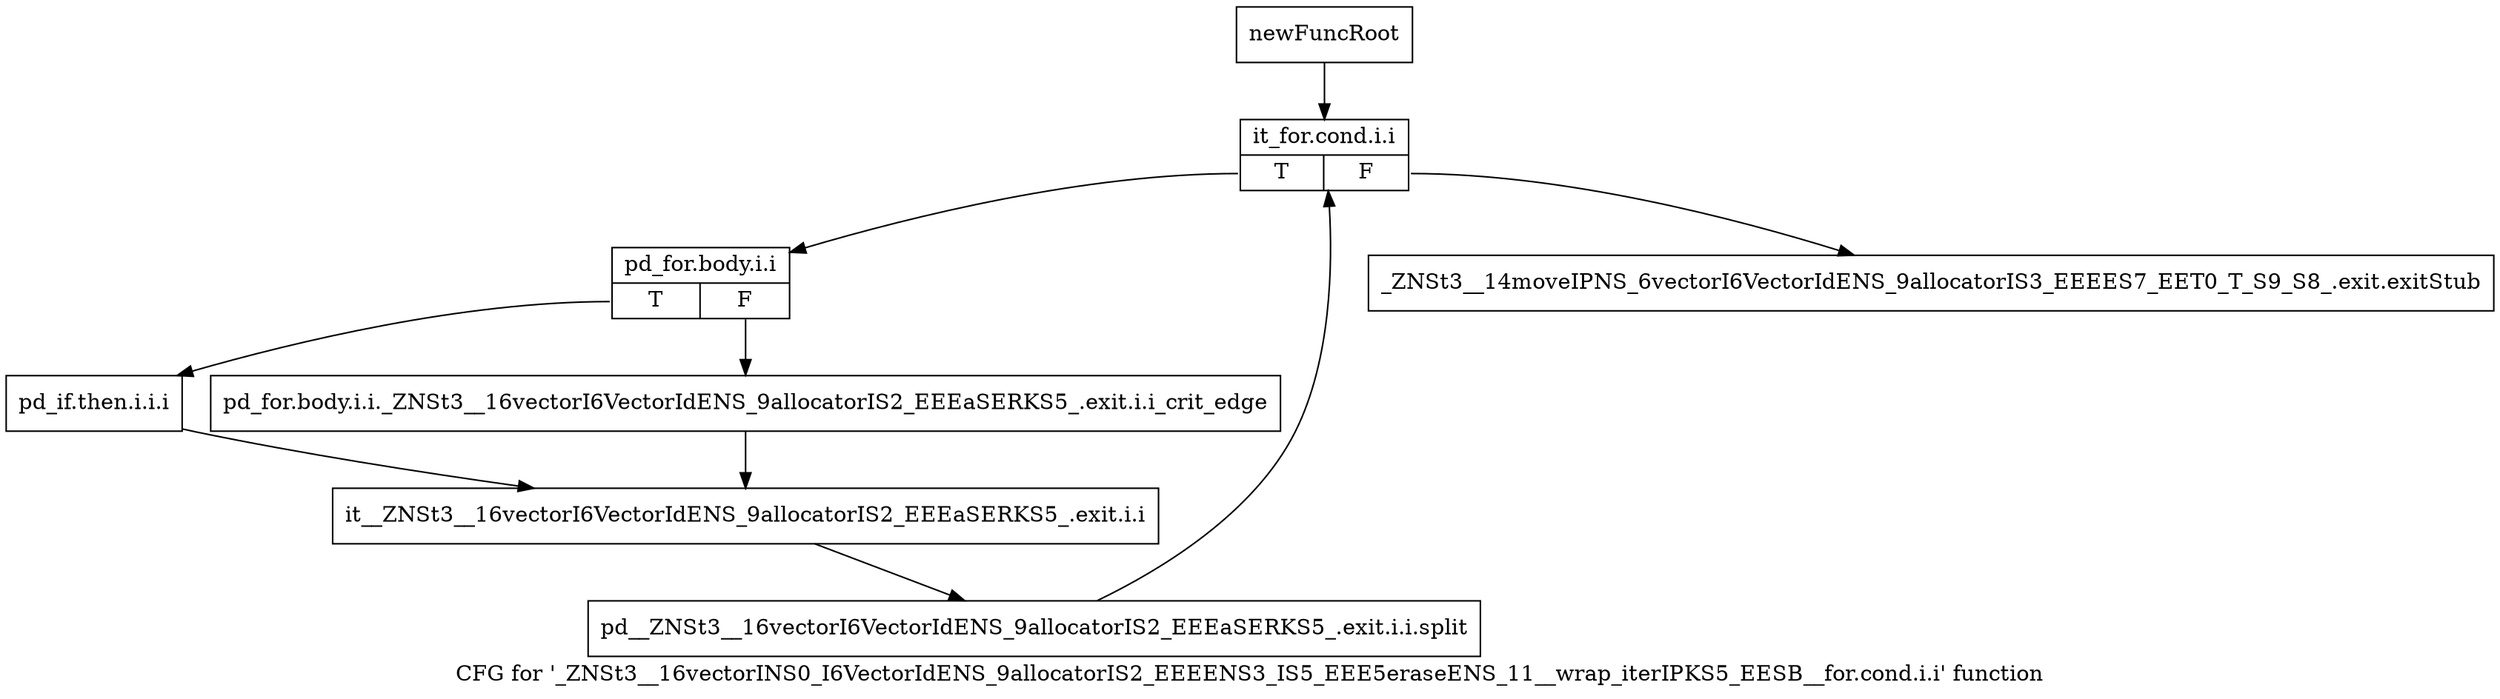 digraph "CFG for '_ZNSt3__16vectorINS0_I6VectorIdENS_9allocatorIS2_EEEENS3_IS5_EEE5eraseENS_11__wrap_iterIPKS5_EESB__for.cond.i.i' function" {
	label="CFG for '_ZNSt3__16vectorINS0_I6VectorIdENS_9allocatorIS2_EEEENS3_IS5_EEE5eraseENS_11__wrap_iterIPKS5_EESB__for.cond.i.i' function";

	Node0x9676b70 [shape=record,label="{newFuncRoot}"];
	Node0x9676b70 -> Node0x9676c10;
	Node0x9676bc0 [shape=record,label="{_ZNSt3__14moveIPNS_6vectorI6VectorIdENS_9allocatorIS3_EEEES7_EET0_T_S9_S8_.exit.exitStub}"];
	Node0x9676c10 [shape=record,label="{it_for.cond.i.i|{<s0>T|<s1>F}}"];
	Node0x9676c10:s0 -> Node0x9676c60;
	Node0x9676c10:s1 -> Node0x9676bc0;
	Node0x9676c60 [shape=record,label="{pd_for.body.i.i|{<s0>T|<s1>F}}"];
	Node0x9676c60:s0 -> Node0x9676d00;
	Node0x9676c60:s1 -> Node0x9676cb0;
	Node0x9676cb0 [shape=record,label="{pd_for.body.i.i._ZNSt3__16vectorI6VectorIdENS_9allocatorIS2_EEEaSERKS5_.exit.i.i_crit_edge}"];
	Node0x9676cb0 -> Node0x9676d50;
	Node0x9676d00 [shape=record,label="{pd_if.then.i.i.i}"];
	Node0x9676d00 -> Node0x9676d50;
	Node0x9676d50 [shape=record,label="{it__ZNSt3__16vectorI6VectorIdENS_9allocatorIS2_EEEaSERKS5_.exit.i.i}"];
	Node0x9676d50 -> Node0xab28630;
	Node0xab28630 [shape=record,label="{pd__ZNSt3__16vectorI6VectorIdENS_9allocatorIS2_EEEaSERKS5_.exit.i.i.split}"];
	Node0xab28630 -> Node0x9676c10;
}

